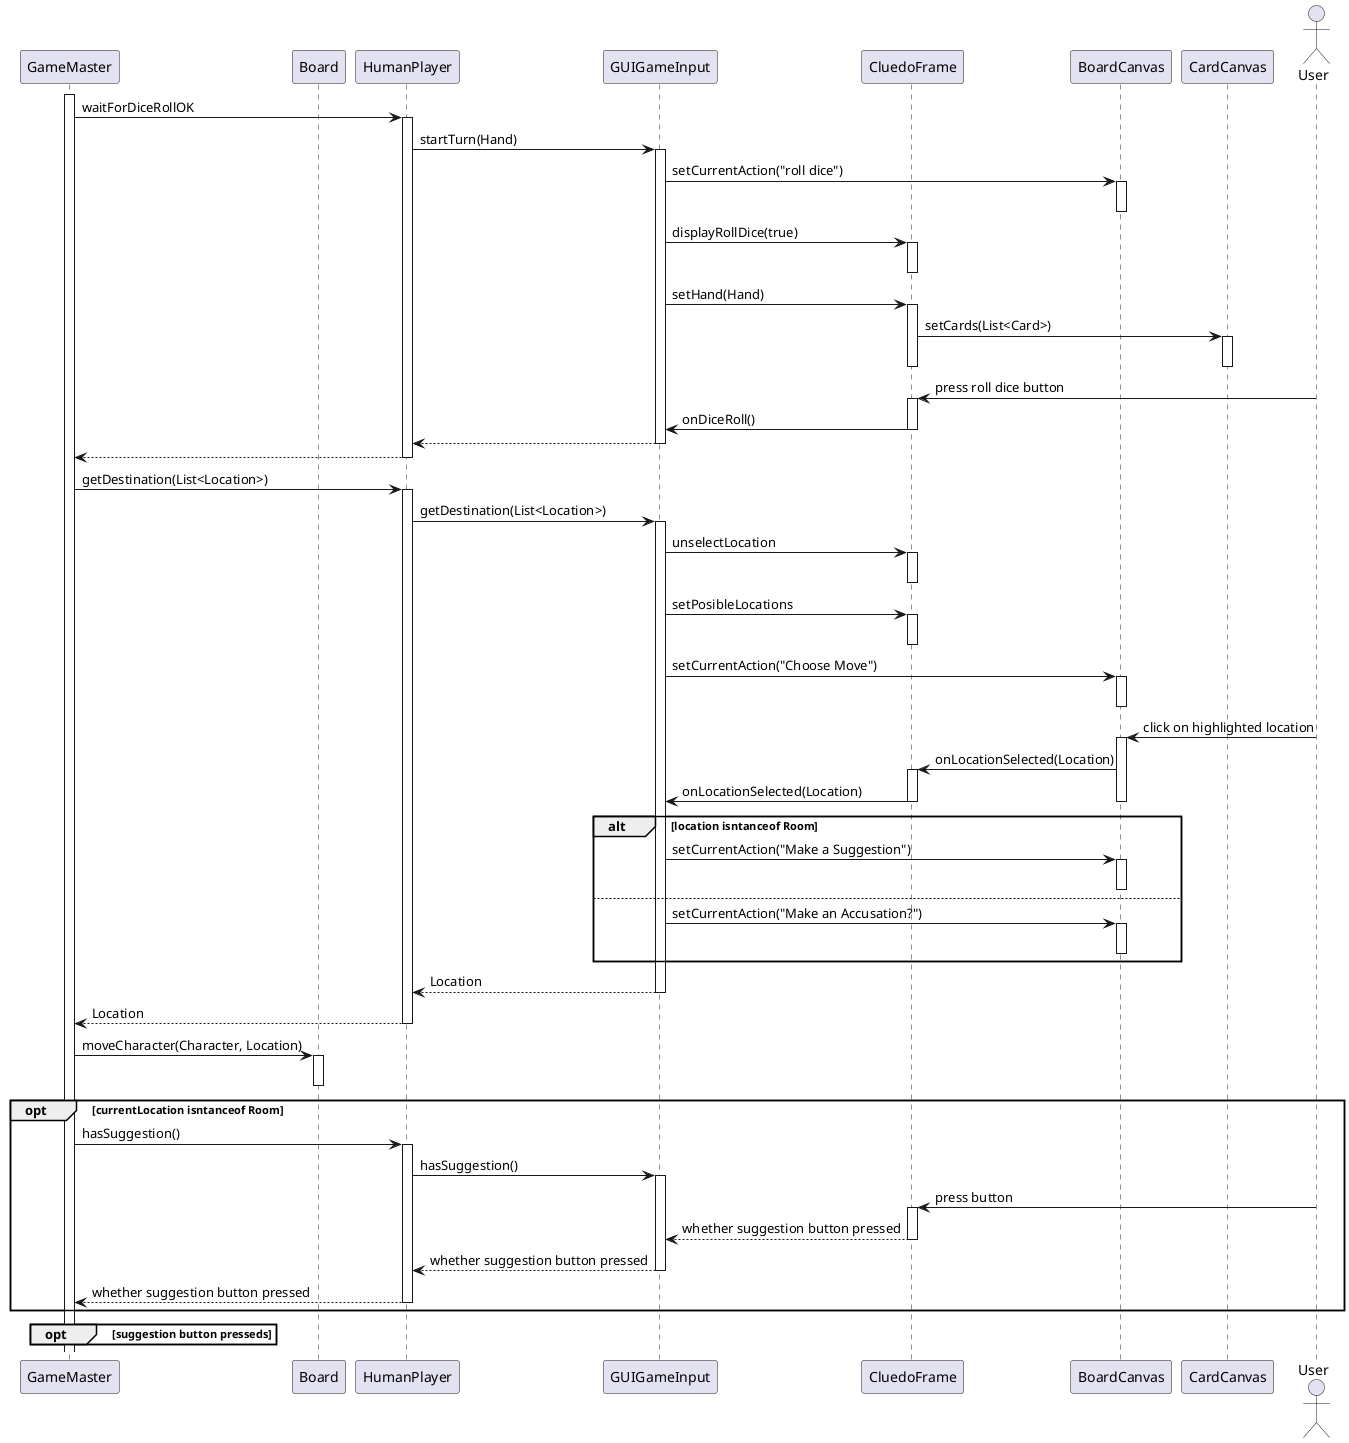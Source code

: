 @startuml

participant GameMaster
participant Board
participant HumanPlayer
participant GUIGameInput
participant CluedoFrame
participant CluedoFrame
participant BoardCanvas
participant CardCanvas
actor User

activate GameMaster
GameMaster -> HumanPlayer: waitForDiceRollOK
activate HumanPlayer
HumanPlayer -> GUIGameInput : startTurn(Hand)
activate GUIGameInput
GUIGameInput -> BoardCanvas : setCurrentAction("roll dice")
activate BoardCanvas
deactivate BoardCanvas
GUIGameInput -> CluedoFrame : displayRollDice(true)
activate CluedoFrame
deactivate CluedoFrame
GUIGameInput -> CluedoFrame : setHand(Hand)
activate CluedoFrame
CluedoFrame -> CardCanvas : setCards(List<Card>)
activate CardCanvas
deactivate CardCanvas
deactivate CluedoFrame
User -> CluedoFrame : press roll dice button
activate CluedoFrame
CluedoFrame -> GUIGameInput : onDiceRoll()
deactivate CluedoFrame
GUIGameInput --> HumanPlayer
deactivate GUIGameInput
HumanPlayer --> GameMaster
deactivate HumanPlayer

GameMaster -> HumanPlayer : getDestination(List<Location>)
activate HumanPlayer
HumanPlayer -> GUIGameInput : getDestination(List<Location>)
activate GUIGameInput
GUIGameInput -> CluedoFrame : unselectLocation
activate CluedoFrame
deactivate CluedoFrame
GUIGameInput -> CluedoFrame : setPosibleLocations
activate CluedoFrame
deactivate CluedoFrame
GUIGameInput -> BoardCanvas : setCurrentAction("Choose Move")
activate BoardCanvas
deactivate BoardCanvas
User -> BoardCanvas : click on highlighted location
activate BoardCanvas
BoardCanvas -> CluedoFrame : onLocationSelected(Location)
activate CluedoFrame
CluedoFrame -> GUIGameInput : onLocationSelected(Location)
deactivate CluedoFrame
deactivate BoardCanvas
alt location isntanceof Room
	GUIGameInput -> BoardCanvas : setCurrentAction("Make a Suggestion")
	activate BoardCanvas
	deactivate BoardCanvas
else
	GUIGameInput -> BoardCanvas : setCurrentAction("Make an Accusation?")
	activate BoardCanvas
	deactivate BoardCanvas
end
GUIGameInput --> HumanPlayer : Location
deactivate GUIGameInput
HumanPlayer --> GameMaster : Location
deactivate HumanPlayer
GameMaster -> Board : moveCharacter(Character, Location)
activate Board
deactivate Board

opt currentLocation isntanceof Room
	GameMaster -> HumanPlayer: hasSuggestion()
	activate HumanPlayer
	HumanPlayer -> GUIGameInput : hasSuggestion()
	activate GUIGameInput
	User -> CluedoFrame : press button
	activate CluedoFrame
	CluedoFrame --> GUIGameInput : whether suggestion button pressed
	deactivate CluedoFrame
	GUIGameInput --> HumanPlayer : whether suggestion button pressed
	deactivate GUIGameInput
	HumanPlayer --> GameMaster : whether suggestion button pressed
	deactivate HumanPlayer
end
opt suggestion button presseds
end




@enduml
